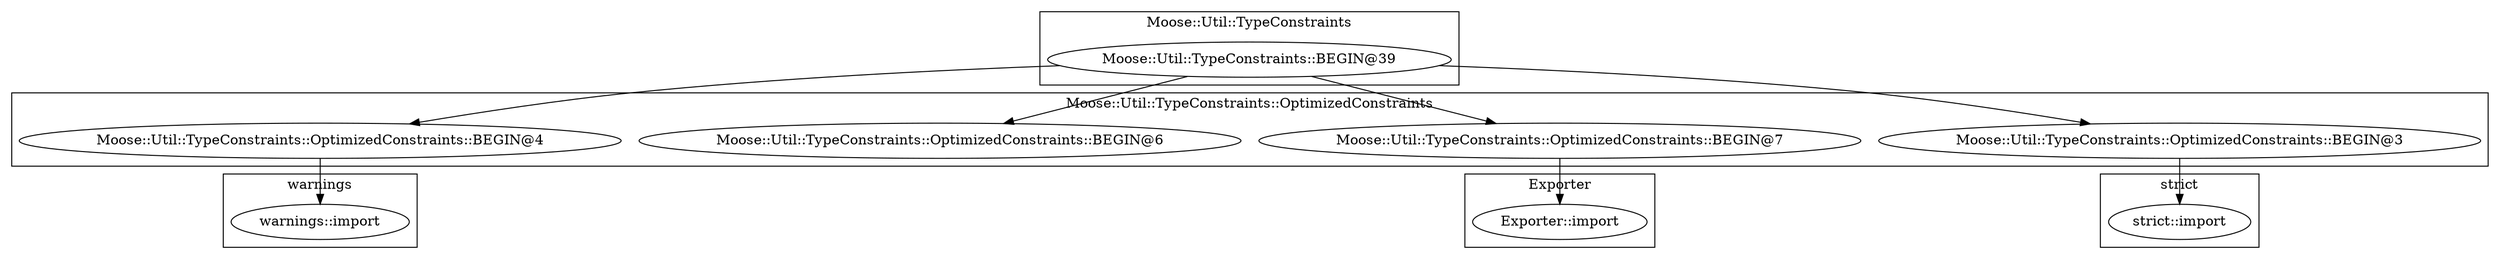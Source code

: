 digraph {
graph [overlap=false]
subgraph cluster_warnings {
	label="warnings";
	"warnings::import";
}
subgraph cluster_Moose_Util_TypeConstraints {
	label="Moose::Util::TypeConstraints";
	"Moose::Util::TypeConstraints::BEGIN@39";
}
subgraph cluster_strict {
	label="strict";
	"strict::import";
}
subgraph cluster_Exporter {
	label="Exporter";
	"Exporter::import";
}
subgraph cluster_Moose_Util_TypeConstraints_OptimizedConstraints {
	label="Moose::Util::TypeConstraints::OptimizedConstraints";
	"Moose::Util::TypeConstraints::OptimizedConstraints::BEGIN@4";
	"Moose::Util::TypeConstraints::OptimizedConstraints::BEGIN@7";
	"Moose::Util::TypeConstraints::OptimizedConstraints::BEGIN@6";
	"Moose::Util::TypeConstraints::OptimizedConstraints::BEGIN@3";
}
"Moose::Util::TypeConstraints::OptimizedConstraints::BEGIN@7" -> "Exporter::import";
"Moose::Util::TypeConstraints::BEGIN@39" -> "Moose::Util::TypeConstraints::OptimizedConstraints::BEGIN@4";
"Moose::Util::TypeConstraints::BEGIN@39" -> "Moose::Util::TypeConstraints::OptimizedConstraints::BEGIN@6";
"Moose::Util::TypeConstraints::BEGIN@39" -> "Moose::Util::TypeConstraints::OptimizedConstraints::BEGIN@7";
"Moose::Util::TypeConstraints::BEGIN@39" -> "Moose::Util::TypeConstraints::OptimizedConstraints::BEGIN@3";
"Moose::Util::TypeConstraints::OptimizedConstraints::BEGIN@4" -> "warnings::import";
"Moose::Util::TypeConstraints::OptimizedConstraints::BEGIN@3" -> "strict::import";
}
